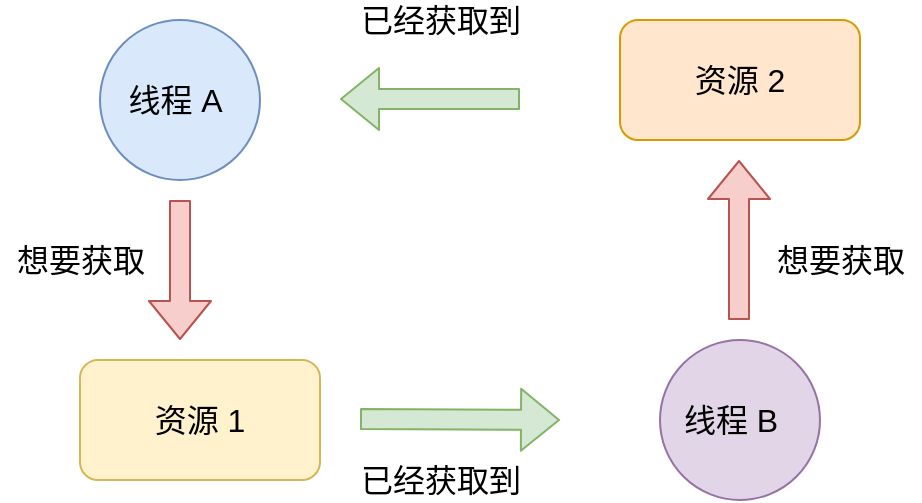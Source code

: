 <mxfile version="14.4.9" type="github">
  <diagram id="ufMqOgUg2auF9tYBfUZY" name="第 1 页">
    <mxGraphModel dx="937" dy="541" grid="1" gridSize="10" guides="1" tooltips="1" connect="1" arrows="1" fold="1" page="1" pageScale="1" pageWidth="827" pageHeight="1169" math="0" shadow="0">
      <root>
        <mxCell id="0" />
        <mxCell id="1" parent="0" />
        <mxCell id="eppFbQkZ9xcAIPiLjfEw-1" value="线程 A&amp;nbsp;" style="ellipse;whiteSpace=wrap;html=1;aspect=fixed;fillColor=#dae8fc;strokeColor=#6c8ebf;fontSize=16;verticalAlign=middle;" vertex="1" parent="1">
          <mxGeometry x="230" y="120" width="80" height="80" as="geometry" />
        </mxCell>
        <mxCell id="eppFbQkZ9xcAIPiLjfEw-2" value="资源 1" style="rounded=1;whiteSpace=wrap;html=1;fontSize=16;fillColor=#fff2cc;strokeColor=#d6b656;verticalAlign=middle;" vertex="1" parent="1">
          <mxGeometry x="220" y="290" width="120" height="60" as="geometry" />
        </mxCell>
        <mxCell id="eppFbQkZ9xcAIPiLjfEw-3" value="线程 B &amp;nbsp;" style="ellipse;whiteSpace=wrap;html=1;aspect=fixed;fillColor=#e1d5e7;strokeColor=#9673a6;fontSize=16;verticalAlign=middle;" vertex="1" parent="1">
          <mxGeometry x="510" y="280" width="80" height="80" as="geometry" />
        </mxCell>
        <mxCell id="eppFbQkZ9xcAIPiLjfEw-4" value="资源 2" style="rounded=1;whiteSpace=wrap;html=1;fontSize=16;fillColor=#ffe6cc;strokeColor=#d79b00;verticalAlign=middle;" vertex="1" parent="1">
          <mxGeometry x="490" y="120" width="120" height="60" as="geometry" />
        </mxCell>
        <mxCell id="eppFbQkZ9xcAIPiLjfEw-5" value="" style="shape=flexArrow;endArrow=classic;html=1;fillColor=#f8cecc;strokeColor=#b85450;fontSize=16;" edge="1" parent="1">
          <mxGeometry width="50" height="50" relative="1" as="geometry">
            <mxPoint x="270" y="210" as="sourcePoint" />
            <mxPoint x="270" y="280" as="targetPoint" />
          </mxGeometry>
        </mxCell>
        <mxCell id="eppFbQkZ9xcAIPiLjfEw-6" value="" style="shape=flexArrow;endArrow=classic;html=1;fillColor=#d5e8d4;strokeColor=#82b366;fontSize=16;" edge="1" parent="1">
          <mxGeometry width="50" height="50" relative="1" as="geometry">
            <mxPoint x="360" y="319.5" as="sourcePoint" />
            <mxPoint x="460" y="320" as="targetPoint" />
          </mxGeometry>
        </mxCell>
        <mxCell id="eppFbQkZ9xcAIPiLjfEw-7" value="" style="shape=flexArrow;endArrow=classic;html=1;fillColor=#d5e8d4;strokeColor=#82b366;fontSize=16;" edge="1" parent="1">
          <mxGeometry width="50" height="50" relative="1" as="geometry">
            <mxPoint x="440" y="159.5" as="sourcePoint" />
            <mxPoint x="350" y="159.5" as="targetPoint" />
          </mxGeometry>
        </mxCell>
        <mxCell id="eppFbQkZ9xcAIPiLjfEw-8" value="" style="shape=flexArrow;endArrow=classic;html=1;fillColor=#f8cecc;strokeColor=#b85450;fontSize=16;" edge="1" parent="1">
          <mxGeometry width="50" height="50" relative="1" as="geometry">
            <mxPoint x="549.5" y="270" as="sourcePoint" />
            <mxPoint x="549.5" y="190" as="targetPoint" />
          </mxGeometry>
        </mxCell>
        <mxCell id="eppFbQkZ9xcAIPiLjfEw-9" value="已经获取到" style="text;html=1;align=center;verticalAlign=middle;resizable=0;points=[];autosize=1;fontSize=16;" vertex="1" parent="1">
          <mxGeometry x="350" y="110" width="100" height="20" as="geometry" />
        </mxCell>
        <mxCell id="eppFbQkZ9xcAIPiLjfEw-10" value="已经获取到" style="text;html=1;align=center;verticalAlign=middle;resizable=0;points=[];autosize=1;fontSize=16;" vertex="1" parent="1">
          <mxGeometry x="350" y="340" width="100" height="20" as="geometry" />
        </mxCell>
        <mxCell id="eppFbQkZ9xcAIPiLjfEw-11" value="想要获取" style="text;html=1;align=center;verticalAlign=middle;resizable=0;points=[];autosize=1;fontSize=16;" vertex="1" parent="1">
          <mxGeometry x="180" y="230" width="80" height="20" as="geometry" />
        </mxCell>
        <mxCell id="eppFbQkZ9xcAIPiLjfEw-12" value="想要获取" style="text;html=1;align=center;verticalAlign=middle;resizable=0;points=[];autosize=1;fontSize=16;" vertex="1" parent="1">
          <mxGeometry x="560" y="230" width="80" height="20" as="geometry" />
        </mxCell>
      </root>
    </mxGraphModel>
  </diagram>
</mxfile>
